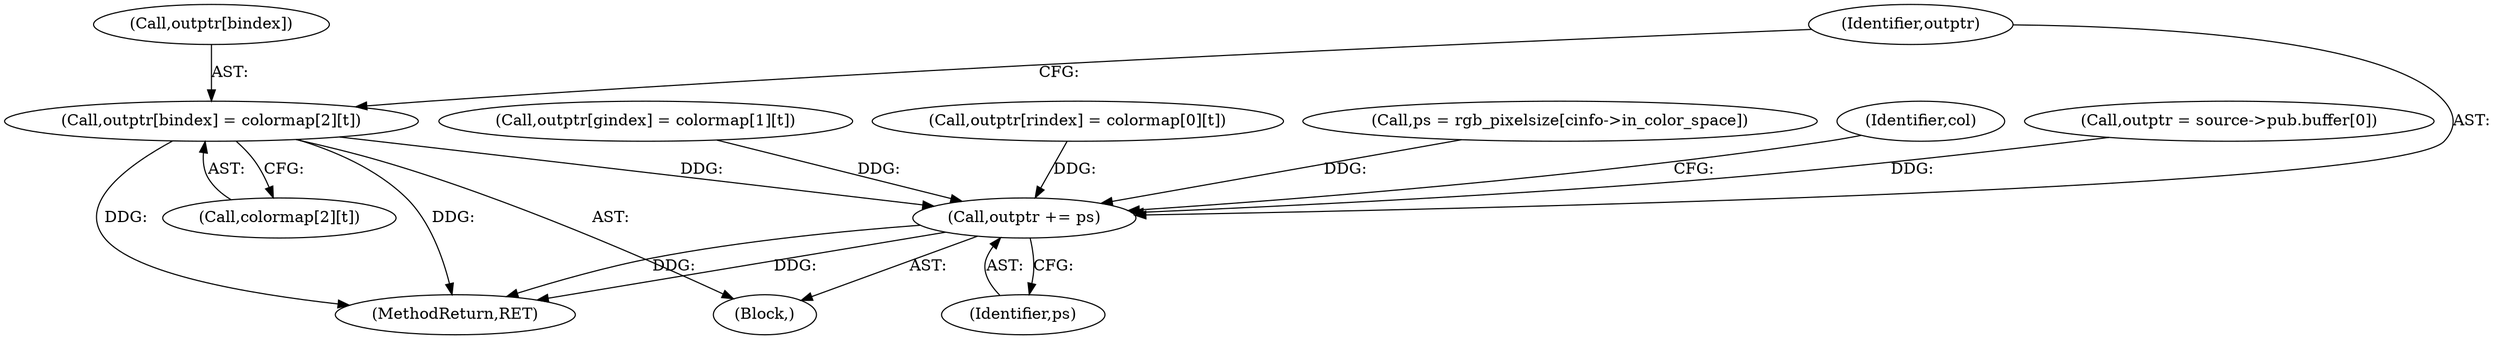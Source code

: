 digraph "0_libjpeg-turbo_9c78a04df4e44ef6487eee99c4258397f4fdca55@array" {
"1000448" [label="(Call,outptr[bindex] = colormap[2][t])"];
"1000457" [label="(Call,outptr += ps)"];
"1000416" [label="(Block,)"];
"1000457" [label="(Call,outptr += ps)"];
"1000462" [label="(MethodReturn,RET)"];
"1000449" [label="(Call,outptr[bindex])"];
"1000459" [label="(Identifier,ps)"];
"1000331" [label="(Call,ps = rgb_pixelsize[cinfo->in_color_space])"];
"1000439" [label="(Call,outptr[gindex] = colormap[1][t])"];
"1000452" [label="(Call,colormap[2][t])"];
"1000430" [label="(Call,outptr[rindex] = colormap[0][t])"];
"1000458" [label="(Identifier,outptr)"];
"1000415" [label="(Identifier,col)"];
"1000184" [label="(Call,outptr = source->pub.buffer[0])"];
"1000448" [label="(Call,outptr[bindex] = colormap[2][t])"];
"1000448" -> "1000416"  [label="AST: "];
"1000448" -> "1000452"  [label="CFG: "];
"1000449" -> "1000448"  [label="AST: "];
"1000452" -> "1000448"  [label="AST: "];
"1000458" -> "1000448"  [label="CFG: "];
"1000448" -> "1000462"  [label="DDG: "];
"1000448" -> "1000462"  [label="DDG: "];
"1000448" -> "1000457"  [label="DDG: "];
"1000457" -> "1000416"  [label="AST: "];
"1000457" -> "1000459"  [label="CFG: "];
"1000458" -> "1000457"  [label="AST: "];
"1000459" -> "1000457"  [label="AST: "];
"1000415" -> "1000457"  [label="CFG: "];
"1000457" -> "1000462"  [label="DDG: "];
"1000457" -> "1000462"  [label="DDG: "];
"1000331" -> "1000457"  [label="DDG: "];
"1000184" -> "1000457"  [label="DDG: "];
"1000439" -> "1000457"  [label="DDG: "];
"1000430" -> "1000457"  [label="DDG: "];
}

